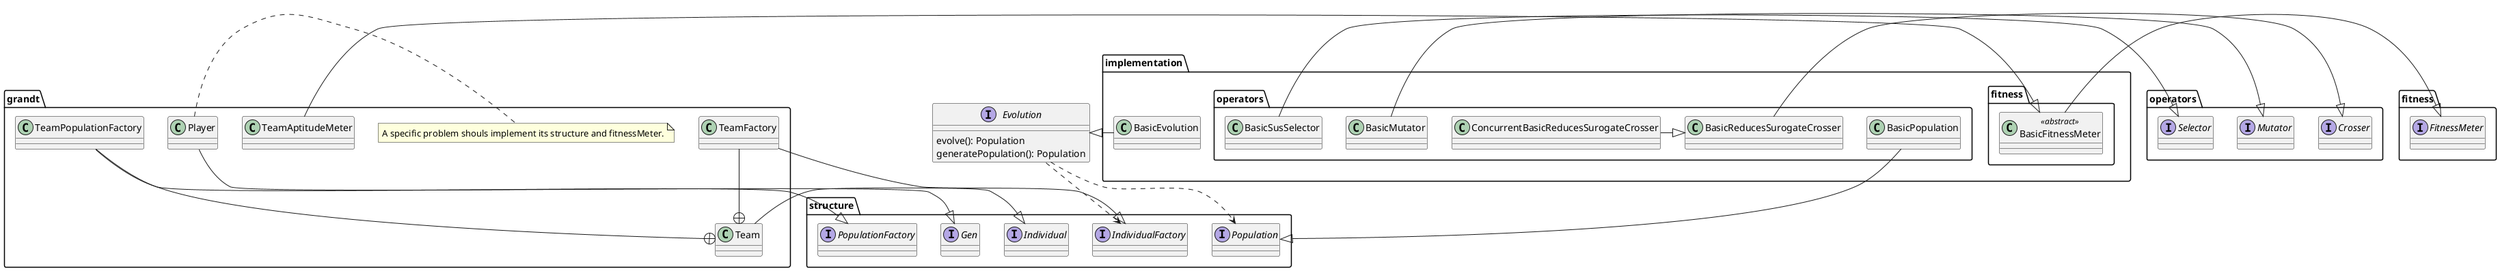 @startuml

interface Evolution {
  evolve(): Population
  generatePopulation(): Population
}

package operators {
  interface Crosser
  interface Mutator
  interface Selector
  
}

package fitness {
  interface FitnessMeter
}

package structure {
  interface Gen
  interface Individual
  interface IndividualFactory
  interface Population
  interface PopulationFactory
}

package implementation {

  package implementation.fitness {
    class BasicFitnessMeter <<abstract>>
  }
  package implementation.operators {
    class BasicReducesSurogateCrosser
    class ConcurrentBasicReducesSurogateCrosser
    class BasicMutator
    class BasicSusSelector
    class BasicPopulation 
  }
  
  class BasicEvolution
}

package grandt { 
  class Player
  note right
    A specific problem shouls implement its structure and fitnessMeter.
  end note

  class Team
  class TeamAptitudeMeter
  class TeamFactory
  class TeamPopulationFactory
  TeamFactory --+ Team
  TeamPopulationFactory --+ Team
}


BasicEvolution -|> Evolution
BasicPopulation -|> Population
BasicReducesSurogateCrosser -|> Crosser
ConcurrentBasicReducesSurogateCrosser -|> BasicReducesSurogateCrosser
BasicMutator -|> Mutator
BasicSusSelector -|> Selector
BasicFitnessMeter -|> FitnessMeter 

Player -|> Gen
Team -|> Individual
TeamAptitudeMeter -|> BasicFitnessMeter
TeamFactory -|> IndividualFactory
TeamPopulationFactory -|> PopulationFactory

Evolution ..> Population
Evolution ..> IndividualFactory


@enduml


